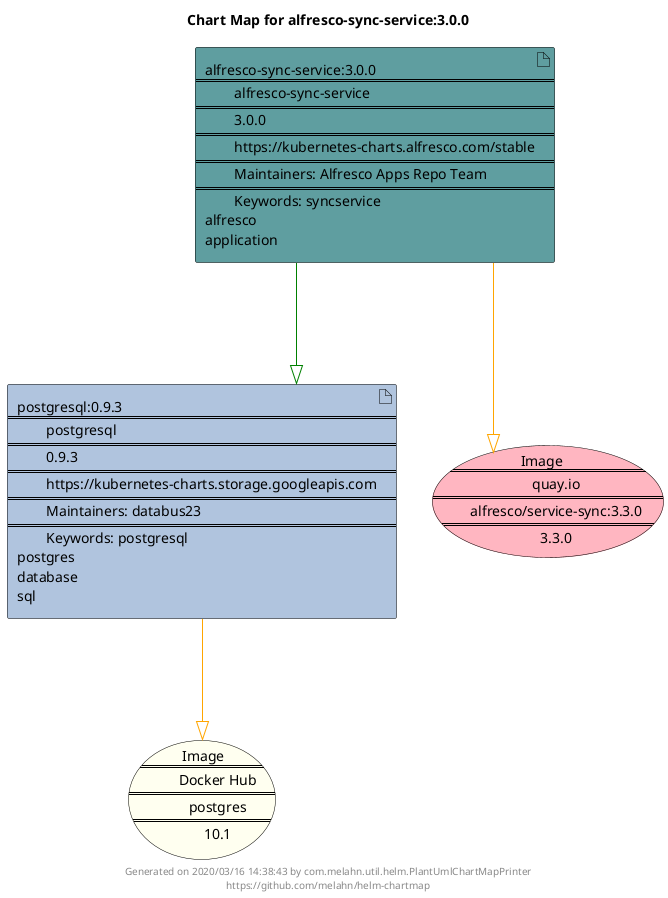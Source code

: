 @startuml
skinparam linetype ortho
skinparam backgroundColor white
skinparam usecaseBorderColor black
skinparam usecaseArrowColor LightSlateGray
skinparam artifactBorderColor black
skinparam artifactArrowColor LightSlateGray

title Chart Map for alfresco-sync-service:3.0.0

'There are 2 referenced Helm Charts
artifact "postgresql:0.9.3\n====\n\tpostgresql\n====\n\t0.9.3\n====\n\thttps://kubernetes-charts.storage.googleapis.com\n====\n\tMaintainers: databus23\n====\n\tKeywords: postgresql\npostgres\ndatabase\nsql" as postgresql_0_9_3 #LightSteelBlue
artifact "alfresco-sync-service:3.0.0\n====\n\talfresco-sync-service\n====\n\t3.0.0\n====\n\thttps://kubernetes-charts.alfresco.com/stable\n====\n\tMaintainers: Alfresco Apps Repo Team\n====\n\tKeywords: syncservice\nalfresco\napplication" as alfresco_sync_service_3_0_0 #CadetBlue

'There are 2 referenced Docker Images
usecase "Image\n====\n\tquay.io\n====\n\talfresco/service-sync:3.3.0\n====\n\t3.3.0" as quay_io_alfresco_service_sync_3_3_0 #LightPink
usecase "Image\n====\n\tDocker Hub\n====\n\tpostgres\n====\n\t10.1" as postgres_10_1 #Ivory

'Chart Dependencies
alfresco_sync_service_3_0_0--[#green]-|>postgresql_0_9_3
postgresql_0_9_3--[#orange]-|>postgres_10_1
alfresco_sync_service_3_0_0--[#orange]-|>quay_io_alfresco_service_sync_3_3_0

center footer Generated on 2020/03/16 14:38:43 by com.melahn.util.helm.PlantUmlChartMapPrinter\nhttps://github.com/melahn/helm-chartmap
@enduml
